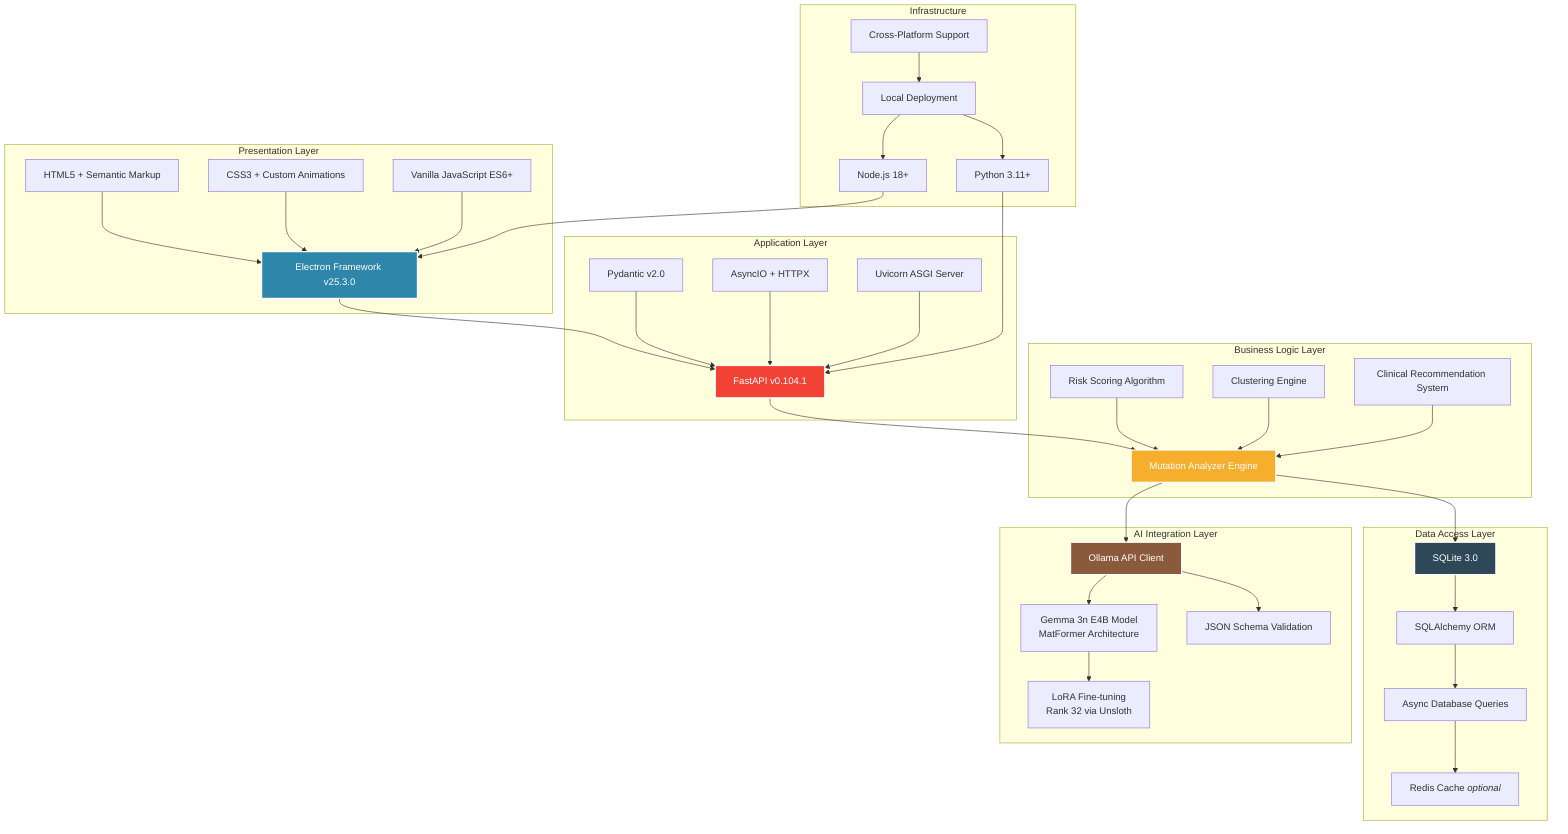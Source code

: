graph TB
    subgraph "Presentation Layer"
        A[Electron Framework v25.3.0]
        B[HTML5 + Semantic Markup]
        C[CSS3 + Custom Animations]
        D[Vanilla JavaScript ES6+]
    end
    
    subgraph "Application Layer"
        E[FastAPI v0.104.1]
        F[Pydantic v2.0]
        G[AsyncIO + HTTPX]
        H[Uvicorn ASGI Server]
    end
    
    subgraph "Business Logic Layer"
        I[Mutation Analyzer Engine]
        J[Risk Scoring Algorithm]
        K[Clustering Engine]
        L[Clinical Recommendation System]
    end
    
    subgraph "Data Access Layer"
        M[SQLite 3.0]
        N[SQLAlchemy ORM]
        O[Async Database Queries]
        P[Redis Cache <i>optional</i>]
    end
    
    subgraph "AI Integration Layer"
        Q[Ollama API Client]
        R[Gemma 3n E4B Model<br/>MatFormer Architecture]
        S[LoRA Fine-tuning<br/>Rank 32 via Unsloth]
        T[JSON Schema Validation]
    end
    
    subgraph "Infrastructure"
        U[Python 3.11+]
        V[Node.js 18+]
        W[Local Deployment]
        X[Cross-Platform Support]
    end
    
    A --> E
    B --> A
    C --> A
    D --> A
    
    E --> I
    F --> E
    G --> E
    H --> E
    
    I --> M
    J --> I
    K --> I
    L --> I
    
    M --> N
    N --> O
    O --> P
    
    I --> Q
    Q --> R
    R --> S
    Q --> T
    
    U --> E
    V --> A
    W --> U
    W --> V
    X --> W
    
    style A fill:#2E86AB,stroke:#ffffff,stroke-width:2px,color:#ffffff
    style E fill:#F24236,stroke:#ffffff,stroke-width:2px,color:#ffffff
    style I fill:#F6AE2D,stroke:#ffffff,stroke-width:2px,color:#ffffff
    style M fill:#2F4858,stroke:#ffffff,stroke-width:2px,color:#ffffff
    style Q fill:#8B5A3C,stroke:#ffffff,stroke-width:2px,color:#ffffff